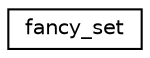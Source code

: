 digraph "Graphical Class Hierarchy"
{
  edge [fontname="Helvetica",fontsize="10",labelfontname="Helvetica",labelfontsize="10"];
  node [fontname="Helvetica",fontsize="10",shape=record];
  rankdir="LR";
  Node0 [label="fancy_set",height=0.2,width=0.4,color="black", fillcolor="white", style="filled",URL="$d5/da4/classfancy__set.html"];
}
